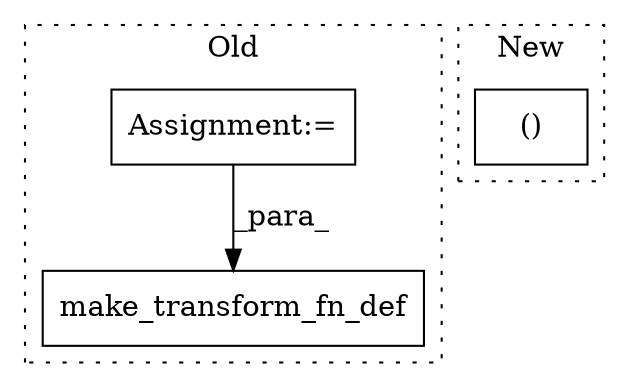 digraph G {
subgraph cluster0 {
1 [label="make_transform_fn_def" a="32" s="23537,23607" l="22,1" shape="box"];
3 [label="Assignment:=" a="7" s="23477" l="1" shape="box"];
label = "Old";
style="dotted";
}
subgraph cluster1 {
2 [label="()" a="106" s="19710" l="41" shape="box"];
label = "New";
style="dotted";
}
3 -> 1 [label="_para_"];
}